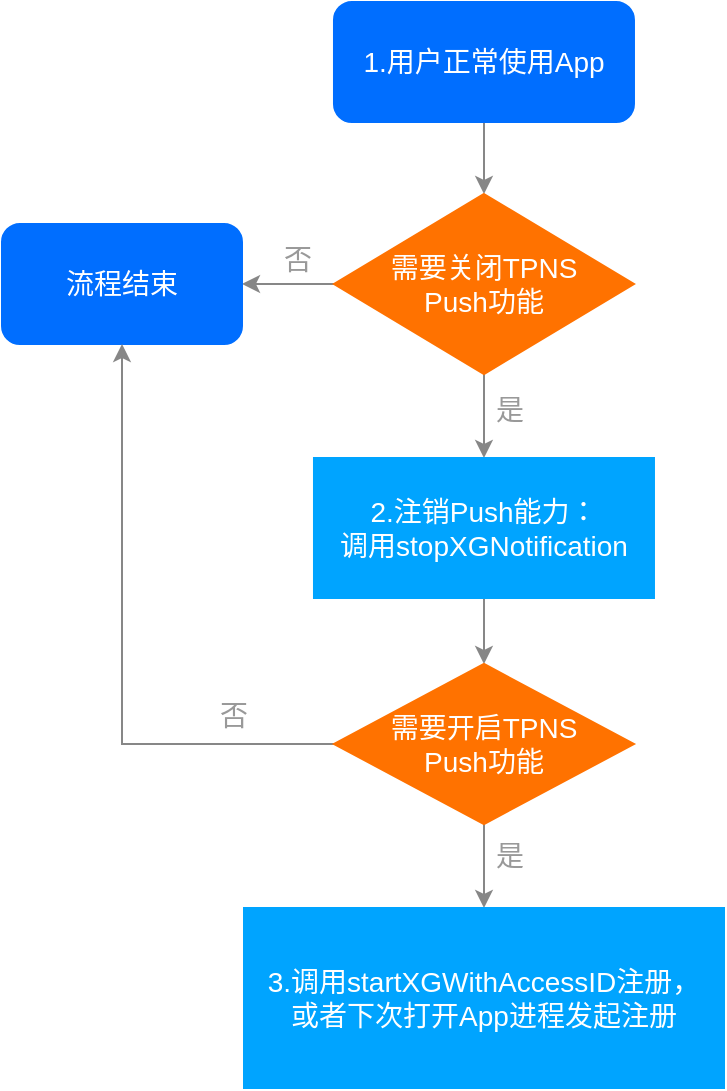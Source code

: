 <mxfile version="13.10.5" type="github">
  <diagram id="-N9uZjTop2ZxeEDGDAec" name="Page-1">
    <mxGraphModel dx="1426" dy="716" grid="0" gridSize="10" guides="1" tooltips="1" connect="1" arrows="1" fold="1" page="1" pageScale="1" pageWidth="850" pageHeight="1100" math="0" shadow="0">
      <root>
        <mxCell id="0" />
        <mxCell id="1" parent="0" />
        <mxCell id="5" value="" style="endArrow=classic;html=1;exitX=0.5;exitY=1;exitDx=0;exitDy=0;entryX=0.5;entryY=0;entryDx=0;entryDy=0;fontColor=#878787;strokeColor=#878787;" parent="1" source="6" edge="1" target="11">
          <mxGeometry width="50" height="50" relative="1" as="geometry">
            <mxPoint x="400" y="130" as="sourcePoint" />
            <mxPoint x="400" y="150" as="targetPoint" />
          </mxGeometry>
        </mxCell>
        <mxCell id="6" value="&lt;font face=&quot;helvetica&quot; style=&quot;font-size: 14px&quot;&gt;1.用户正常使用App&lt;/font&gt;" style="rounded=1;whiteSpace=wrap;html=1;fillColor=#006EFF;strokeColor=#006EFF;fontSize=14;fontColor=#FFFFFF;" parent="1" vertex="1">
          <mxGeometry x="324.99" y="34" width="150" height="60" as="geometry" />
        </mxCell>
        <mxCell id="10" value="是" style="text;html=1;strokeColor=none;fillColor=none;align=center;verticalAlign=middle;whiteSpace=wrap;rounded=0;fontSize=14;fontColor=#999999;" parent="1" vertex="1">
          <mxGeometry x="401" y="226" width="24" height="24" as="geometry" />
        </mxCell>
        <mxCell id="156" style="edgeStyle=orthogonalEdgeStyle;rounded=0;orthogonalLoop=1;jettySize=auto;html=1;exitX=0;exitY=0.5;exitDx=0;exitDy=0;entryX=1;entryY=0.5;entryDx=0;entryDy=0;fontColor=#878787;strokeColor=#878787;" parent="1" source="11" target="155" edge="1">
          <mxGeometry relative="1" as="geometry" />
        </mxCell>
        <mxCell id="177" style="edgeStyle=orthogonalEdgeStyle;rounded=0;orthogonalLoop=1;jettySize=auto;html=1;exitX=0.5;exitY=1;exitDx=0;exitDy=0;entryX=0.5;entryY=0;entryDx=0;entryDy=0;fontColor=#878787;strokeColor=#878787;" parent="1" source="11" target="173" edge="1">
          <mxGeometry relative="1" as="geometry" />
        </mxCell>
        <mxCell id="11" value="需要关闭TPNS&lt;br style=&quot;font-size: 14px;&quot;&gt;Push功能" style="rhombus;whiteSpace=wrap;html=1;fillColor=#FF7200;strokeColor=#FF7200;fontSize=14;fontColor=#FFFFFF;" parent="1" vertex="1">
          <mxGeometry x="325" y="130" width="150" height="90" as="geometry" />
        </mxCell>
        <mxCell id="155" value="&lt;font face=&quot;helvetica&quot; style=&quot;font-size: 14px;&quot;&gt;流程结束&lt;br style=&quot;font-size: 14px;&quot;&gt;&lt;/font&gt;" style="rounded=1;whiteSpace=wrap;html=1;fillColor=#006EFF;strokeColor=#006EFF;fontSize=14;fontColor=#FFFFFF;" parent="1" vertex="1">
          <mxGeometry x="159" y="145" width="120" height="60" as="geometry" />
        </mxCell>
        <mxCell id="157" value="否" style="text;html=1;strokeColor=none;fillColor=none;align=center;verticalAlign=middle;whiteSpace=wrap;rounded=0;fontSize=14;fontColor=#999999;" parent="1" vertex="1">
          <mxGeometry x="295" y="151" width="24" height="24" as="geometry" />
        </mxCell>
        <mxCell id="183" style="edgeStyle=orthogonalEdgeStyle;rounded=0;orthogonalLoop=1;jettySize=auto;html=1;exitX=0.5;exitY=1;exitDx=0;exitDy=0;entryX=0.5;entryY=0;entryDx=0;entryDy=0;fontColor=#878787;strokeColor=#878787;" parent="1" source="173" target="179" edge="1">
          <mxGeometry relative="1" as="geometry" />
        </mxCell>
        <mxCell id="173" value="&lt;font face=&quot;helvetica&quot; style=&quot;font-size: 14px&quot;&gt;&lt;font style=&quot;font-size: 14px&quot;&gt;2.注销Push能力：&lt;br&gt;调用stopXGNotification&lt;/font&gt;&lt;br style=&quot;font-size: 14px&quot;&gt;&lt;/font&gt;" style="rounded=0;whiteSpace=wrap;html=1;fillColor=#00A4FF;strokeColor=#00A4FF;fontSize=14;fontColor=#FFFFFF;" parent="1" vertex="1">
          <mxGeometry x="314.99" y="262" width="170" height="70" as="geometry" />
        </mxCell>
        <mxCell id="180" style="edgeStyle=orthogonalEdgeStyle;rounded=0;orthogonalLoop=1;jettySize=auto;html=1;exitX=0;exitY=0.5;exitDx=0;exitDy=0;entryX=0.5;entryY=1;entryDx=0;entryDy=0;fontColor=#878787;strokeColor=#878787;" parent="1" source="179" target="155" edge="1">
          <mxGeometry relative="1" as="geometry" />
        </mxCell>
        <mxCell id="184" style="edgeStyle=orthogonalEdgeStyle;rounded=0;orthogonalLoop=1;jettySize=auto;html=1;exitX=0.5;exitY=1;exitDx=0;exitDy=0;entryX=0.5;entryY=0;entryDx=0;entryDy=0;fontColor=#878787;strokeColor=#878787;" parent="1" source="179" target="182" edge="1">
          <mxGeometry relative="1" as="geometry" />
        </mxCell>
        <mxCell id="179" value="需要开启TPNS&lt;br&gt;Push功能" style="rhombus;whiteSpace=wrap;html=1;strokeColor=#FF7200;fillColor=#FF7200;fontSize=14;fontColor=#FFFFFF;" parent="1" vertex="1">
          <mxGeometry x="324.99" y="365" width="150" height="80" as="geometry" />
        </mxCell>
        <mxCell id="181" value="否" style="text;html=1;strokeColor=none;fillColor=none;align=center;verticalAlign=middle;whiteSpace=wrap;rounded=0;fontSize=14;fontColor=#999999;" parent="1" vertex="1">
          <mxGeometry x="263" y="379" width="24" height="24" as="geometry" />
        </mxCell>
        <mxCell id="182" value="&lt;font style=&quot;font-size: 14px&quot;&gt;3.&lt;/font&gt;&lt;span style=&quot;font-family: &amp;#34;helvetica&amp;#34; ; font-size: 14px&quot;&gt;&lt;font style=&quot;font-size: 14px&quot;&gt;调用startXGWithAccessID注册，&lt;br&gt;或者下次打开App进程发起注册&lt;/font&gt;&lt;br style=&quot;font-size: 14px&quot;&gt;&lt;/span&gt;" style="rounded=0;whiteSpace=wrap;html=1;fillColor=#00A4FF;strokeColor=#00A4FF;fontSize=14;fontColor=#FFFFFF;" parent="1" vertex="1">
          <mxGeometry x="280" y="487" width="240" height="90" as="geometry" />
        </mxCell>
        <mxCell id="185" value="是" style="text;html=1;strokeColor=none;fillColor=none;align=center;verticalAlign=middle;whiteSpace=wrap;rounded=0;fontSize=14;fontColor=#999999;" parent="1" vertex="1">
          <mxGeometry x="401" y="449" width="24" height="24" as="geometry" />
        </mxCell>
      </root>
    </mxGraphModel>
  </diagram>
</mxfile>
